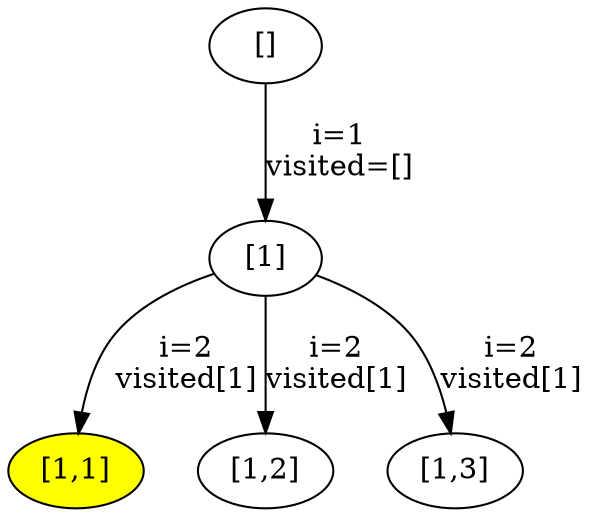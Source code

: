 digraph G {
    node [style=filled fillcolor="white"]

    n [label="[]"];

    n1 [label="[1]"];

    n -> n1 [label="i=1\nvisited=[]"];

    n11 [label="[1,1]" fillcolor="yellow"];
    n12 [label="[1,2]"];
    n13 [label="[1,3]"];

    n1 -> n11 [label="i=2\nvisited[1]"];
    n1 -> n12 [label="i=2\nvisited[1]"];
    n1 -> n13 [label="i=2\nvisited[1]"];
}

